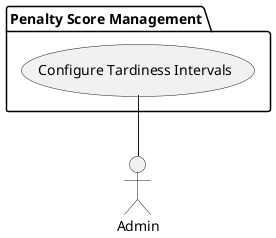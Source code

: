 @startuml Configure Tardiness Intervals
actor :Admin:
package "Penalty Score Management" {
  (Configure Tardiness Intervals) as ConfTardInt
}
Admin -up- ConfTardInt
@enduml

# Participating Actors

- Admin

# Preconditions

- The Admin is authenticated

# Flow of Events

1. The Admin clicks a "Edit Tardiness Intervals" button
2. The system displays a editable list of of Tardiness Intervals and their Point values
3. The Admin edits the Tardiness Intervals
4. The Admin clicks a "Save" button
5. The system displays a confirmation message

# Alternative Flow of Events

5a. If any of the intervals overlap or are not in increasing order, then the system displays an error message and returns the Admin to the list

# Quality Requirements

- The intervals should be displayed in minutes
- Other than the first interval, the start time of each interval should be fixed as the end time of the previous interval